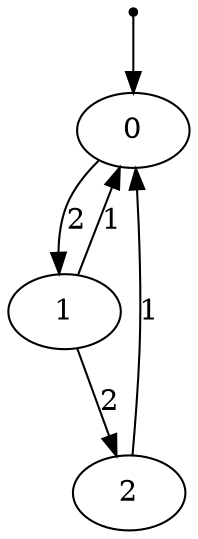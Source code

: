 digraph a { 
F0[shape=point] ;
F0->0 ;
0->1 [label="2"] ;
1 ;
1->0 [label="1"] ;
1->2 [label="2"] ;
2 ;
2->0 [label="1"] ;

 }